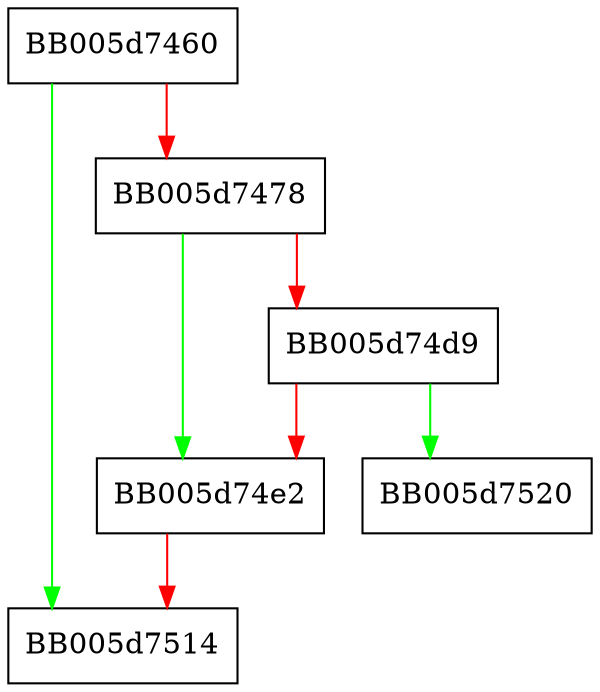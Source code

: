 digraph EVP_PKEY_set_int_param {
  node [shape="box"];
  graph [splines=ortho];
  BB005d7460 -> BB005d7514 [color="green"];
  BB005d7460 -> BB005d7478 [color="red"];
  BB005d7478 -> BB005d74e2 [color="green"];
  BB005d7478 -> BB005d74d9 [color="red"];
  BB005d74d9 -> BB005d7520 [color="green"];
  BB005d74d9 -> BB005d74e2 [color="red"];
  BB005d74e2 -> BB005d7514 [color="red"];
}